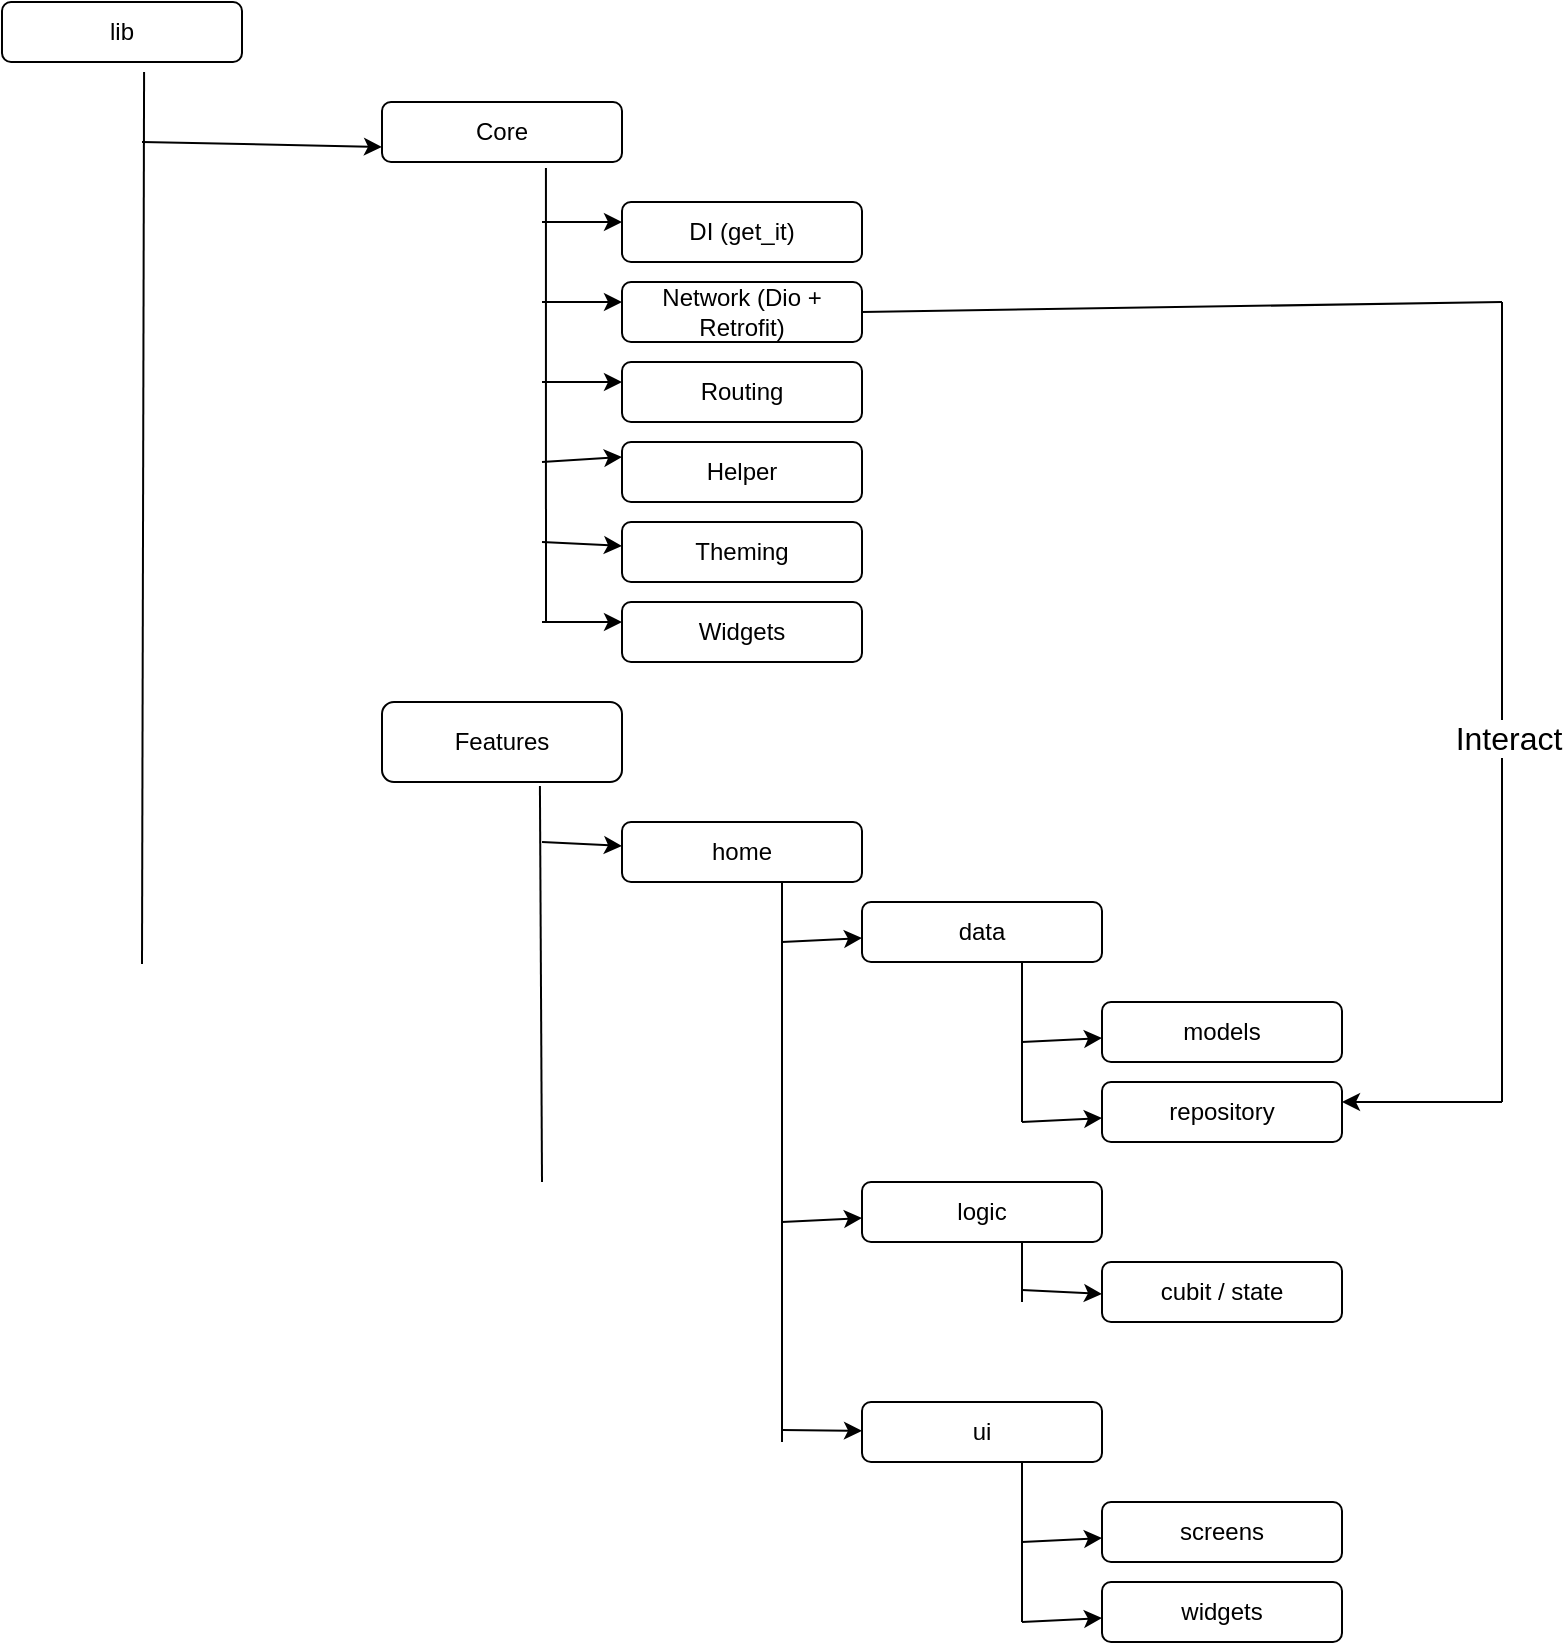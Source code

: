 <mxfile version="24.4.6" type="device">
  <diagram name="Page-1" id="dnMi0ilsJs6fgyi7Ds1i">
    <mxGraphModel dx="880" dy="426" grid="1" gridSize="10" guides="1" tooltips="1" connect="1" arrows="1" fold="1" page="1" pageScale="1" pageWidth="850" pageHeight="1100" math="0" shadow="0">
      <root>
        <mxCell id="0" />
        <mxCell id="1" parent="0" />
        <mxCell id="lQZzDZ84siuSdMDqbKgX-1" value="lib" style="rounded=1;whiteSpace=wrap;html=1;" vertex="1" parent="1">
          <mxGeometry x="10" y="50" width="120" height="30" as="geometry" />
        </mxCell>
        <mxCell id="lQZzDZ84siuSdMDqbKgX-2" value="" style="endArrow=none;html=1;rounded=0;entryX=0.592;entryY=1.167;entryDx=0;entryDy=0;entryPerimeter=0;" edge="1" parent="1" target="lQZzDZ84siuSdMDqbKgX-1">
          <mxGeometry width="50" height="50" relative="1" as="geometry">
            <mxPoint x="80" y="531" as="sourcePoint" />
            <mxPoint x="330" y="180" as="targetPoint" />
          </mxGeometry>
        </mxCell>
        <mxCell id="lQZzDZ84siuSdMDqbKgX-3" value="" style="endArrow=classic;html=1;rounded=0;entryX=0;entryY=0.75;entryDx=0;entryDy=0;" edge="1" parent="1" target="lQZzDZ84siuSdMDqbKgX-4">
          <mxGeometry width="50" height="50" relative="1" as="geometry">
            <mxPoint x="80" y="120" as="sourcePoint" />
            <mxPoint x="320" y="240" as="targetPoint" />
          </mxGeometry>
        </mxCell>
        <mxCell id="lQZzDZ84siuSdMDqbKgX-4" value="Core" style="rounded=1;whiteSpace=wrap;html=1;" vertex="1" parent="1">
          <mxGeometry x="200" y="100" width="120" height="30" as="geometry" />
        </mxCell>
        <mxCell id="lQZzDZ84siuSdMDqbKgX-5" value="DI (get_it)" style="rounded=1;whiteSpace=wrap;html=1;" vertex="1" parent="1">
          <mxGeometry x="320" y="150" width="120" height="30" as="geometry" />
        </mxCell>
        <mxCell id="lQZzDZ84siuSdMDqbKgX-6" value="Network (Dio + Retrofit)" style="rounded=1;whiteSpace=wrap;html=1;" vertex="1" parent="1">
          <mxGeometry x="320" y="190" width="120" height="30" as="geometry" />
        </mxCell>
        <mxCell id="lQZzDZ84siuSdMDqbKgX-7" value="Routing&lt;span style=&quot;color: rgba(0, 0, 0, 0); font-family: monospace; font-size: 0px; text-align: start; text-wrap-mode: nowrap;&quot;&gt;%3CmxGraphModel%3E%3Croot%3E%3CmxCell%20id%3D%220%22%2F%3E%3CmxCell%20id%3D%221%22%20parent%3D%220%22%2F%3E%3CmxCell%20id%3D%222%22%20value%3D%22Network%20(Dio%20%2B%20Retrofit)%22%20style%3D%22rounded%3D1%3BwhiteSpace%3Dwrap%3Bhtml%3D1%3B%22%20vertex%3D%221%22%20parent%3D%221%22%3E%3CmxGeometry%20x%3D%22400%22%20y%3D%22200%22%20width%3D%22120%22%20height%3D%2230%22%20as%3D%22geometry%22%2F%3E%3C%2FmxCell%3E%3C%2Froot%3E%3C%2FmxGraphModel%3E&lt;/span&gt;" style="rounded=1;whiteSpace=wrap;html=1;" vertex="1" parent="1">
          <mxGeometry x="320" y="230" width="120" height="30" as="geometry" />
        </mxCell>
        <mxCell id="lQZzDZ84siuSdMDqbKgX-8" value="Helper" style="rounded=1;whiteSpace=wrap;html=1;" vertex="1" parent="1">
          <mxGeometry x="320" y="270" width="120" height="30" as="geometry" />
        </mxCell>
        <mxCell id="lQZzDZ84siuSdMDqbKgX-9" value="Theming" style="rounded=1;whiteSpace=wrap;html=1;" vertex="1" parent="1">
          <mxGeometry x="320" y="310" width="120" height="30" as="geometry" />
        </mxCell>
        <mxCell id="lQZzDZ84siuSdMDqbKgX-10" value="Widgets" style="rounded=1;whiteSpace=wrap;html=1;" vertex="1" parent="1">
          <mxGeometry x="320" y="350" width="120" height="30" as="geometry" />
        </mxCell>
        <mxCell id="lQZzDZ84siuSdMDqbKgX-11" value="" style="endArrow=classic;html=1;rounded=0;" edge="1" parent="1">
          <mxGeometry width="50" height="50" relative="1" as="geometry">
            <mxPoint x="280" y="160" as="sourcePoint" />
            <mxPoint x="320" y="160" as="targetPoint" />
          </mxGeometry>
        </mxCell>
        <mxCell id="lQZzDZ84siuSdMDqbKgX-14" value="" style="endArrow=none;html=1;rounded=0;entryX=0.683;entryY=1.1;entryDx=0;entryDy=0;entryPerimeter=0;" edge="1" parent="1" target="lQZzDZ84siuSdMDqbKgX-4">
          <mxGeometry width="50" height="50" relative="1" as="geometry">
            <mxPoint x="282" y="360" as="sourcePoint" />
            <mxPoint x="280" y="140" as="targetPoint" />
          </mxGeometry>
        </mxCell>
        <mxCell id="lQZzDZ84siuSdMDqbKgX-15" value="" style="endArrow=classic;html=1;rounded=0;" edge="1" parent="1">
          <mxGeometry width="50" height="50" relative="1" as="geometry">
            <mxPoint x="280" y="200" as="sourcePoint" />
            <mxPoint x="320" y="200" as="targetPoint" />
          </mxGeometry>
        </mxCell>
        <mxCell id="lQZzDZ84siuSdMDqbKgX-16" value="" style="endArrow=classic;html=1;rounded=0;" edge="1" parent="1">
          <mxGeometry width="50" height="50" relative="1" as="geometry">
            <mxPoint x="280" y="240" as="sourcePoint" />
            <mxPoint x="320" y="240" as="targetPoint" />
          </mxGeometry>
        </mxCell>
        <mxCell id="lQZzDZ84siuSdMDqbKgX-17" value="" style="endArrow=classic;html=1;rounded=0;entryX=0;entryY=0.25;entryDx=0;entryDy=0;" edge="1" parent="1" target="lQZzDZ84siuSdMDqbKgX-8">
          <mxGeometry width="50" height="50" relative="1" as="geometry">
            <mxPoint x="280" y="280" as="sourcePoint" />
            <mxPoint x="820" y="200" as="targetPoint" />
          </mxGeometry>
        </mxCell>
        <mxCell id="lQZzDZ84siuSdMDqbKgX-18" value="" style="endArrow=classic;html=1;rounded=0;" edge="1" parent="1" target="lQZzDZ84siuSdMDqbKgX-9">
          <mxGeometry width="50" height="50" relative="1" as="geometry">
            <mxPoint x="280" y="320" as="sourcePoint" />
            <mxPoint x="830" y="210" as="targetPoint" />
          </mxGeometry>
        </mxCell>
        <mxCell id="lQZzDZ84siuSdMDqbKgX-19" value="" style="endArrow=classic;html=1;rounded=0;" edge="1" parent="1">
          <mxGeometry width="50" height="50" relative="1" as="geometry">
            <mxPoint x="280" y="360" as="sourcePoint" />
            <mxPoint x="320" y="360" as="targetPoint" />
          </mxGeometry>
        </mxCell>
        <mxCell id="lQZzDZ84siuSdMDqbKgX-20" value="" style="endArrow=classic;html=1;rounded=0;" edge="1" parent="1" target="lQZzDZ84siuSdMDqbKgX-29">
          <mxGeometry width="50" height="50" relative="1" as="geometry">
            <mxPoint x="400" y="520" as="sourcePoint" />
            <mxPoint x="850" y="230" as="targetPoint" />
          </mxGeometry>
        </mxCell>
        <mxCell id="lQZzDZ84siuSdMDqbKgX-21" value="" style="endArrow=classic;html=1;rounded=0;" edge="1" parent="1">
          <mxGeometry width="50" height="50" relative="1" as="geometry">
            <mxPoint x="520" y="694" as="sourcePoint" />
            <mxPoint x="560" y="696" as="targetPoint" />
          </mxGeometry>
        </mxCell>
        <mxCell id="lQZzDZ84siuSdMDqbKgX-23" value="" style="endArrow=classic;html=1;rounded=0;" edge="1" parent="1" target="lQZzDZ84siuSdMDqbKgX-35">
          <mxGeometry width="50" height="50" relative="1" as="geometry">
            <mxPoint x="520" y="570" as="sourcePoint" />
            <mxPoint x="880" y="260" as="targetPoint" />
          </mxGeometry>
        </mxCell>
        <mxCell id="lQZzDZ84siuSdMDqbKgX-25" value="Features" style="rounded=1;whiteSpace=wrap;html=1;" vertex="1" parent="1">
          <mxGeometry x="200" y="400" width="120" height="40" as="geometry" />
        </mxCell>
        <mxCell id="lQZzDZ84siuSdMDqbKgX-26" value="" style="endArrow=none;html=1;rounded=0;entryX=0.658;entryY=1.05;entryDx=0;entryDy=0;entryPerimeter=0;" edge="1" parent="1" target="lQZzDZ84siuSdMDqbKgX-25">
          <mxGeometry width="50" height="50" relative="1" as="geometry">
            <mxPoint x="280" y="640" as="sourcePoint" />
            <mxPoint x="470" y="420" as="targetPoint" />
          </mxGeometry>
        </mxCell>
        <mxCell id="lQZzDZ84siuSdMDqbKgX-28" value="home" style="rounded=1;whiteSpace=wrap;html=1;" vertex="1" parent="1">
          <mxGeometry x="320" y="460" width="120" height="30" as="geometry" />
        </mxCell>
        <mxCell id="lQZzDZ84siuSdMDqbKgX-29" value="data" style="rounded=1;whiteSpace=wrap;html=1;" vertex="1" parent="1">
          <mxGeometry x="440" y="500" width="120" height="30" as="geometry" />
        </mxCell>
        <mxCell id="lQZzDZ84siuSdMDqbKgX-30" value="logic" style="rounded=1;whiteSpace=wrap;html=1;" vertex="1" parent="1">
          <mxGeometry x="440" y="640" width="120" height="30" as="geometry" />
        </mxCell>
        <mxCell id="lQZzDZ84siuSdMDqbKgX-31" value="ui" style="rounded=1;whiteSpace=wrap;html=1;" vertex="1" parent="1">
          <mxGeometry x="440" y="750" width="120" height="30" as="geometry" />
        </mxCell>
        <mxCell id="lQZzDZ84siuSdMDqbKgX-33" value="" style="endArrow=none;html=1;rounded=0;entryX=0.658;entryY=1.05;entryDx=0;entryDy=0;entryPerimeter=0;" edge="1" parent="1">
          <mxGeometry width="50" height="50" relative="1" as="geometry">
            <mxPoint x="400" y="770" as="sourcePoint" />
            <mxPoint x="400" y="490" as="targetPoint" />
          </mxGeometry>
        </mxCell>
        <mxCell id="lQZzDZ84siuSdMDqbKgX-34" value="repository" style="rounded=1;whiteSpace=wrap;html=1;" vertex="1" parent="1">
          <mxGeometry x="560" y="590" width="120" height="30" as="geometry" />
        </mxCell>
        <mxCell id="lQZzDZ84siuSdMDqbKgX-35" value="models" style="rounded=1;whiteSpace=wrap;html=1;" vertex="1" parent="1">
          <mxGeometry x="560" y="550" width="120" height="30" as="geometry" />
        </mxCell>
        <mxCell id="lQZzDZ84siuSdMDqbKgX-37" value="" style="endArrow=none;html=1;rounded=0;entryX=0.658;entryY=1.05;entryDx=0;entryDy=0;entryPerimeter=0;" edge="1" parent="1">
          <mxGeometry width="50" height="50" relative="1" as="geometry">
            <mxPoint x="520" y="610" as="sourcePoint" />
            <mxPoint x="520" y="530" as="targetPoint" />
          </mxGeometry>
        </mxCell>
        <mxCell id="lQZzDZ84siuSdMDqbKgX-40" value="" style="endArrow=classic;html=1;rounded=0;" edge="1" parent="1" target="lQZzDZ84siuSdMDqbKgX-34">
          <mxGeometry width="50" height="50" relative="1" as="geometry">
            <mxPoint x="520" y="610" as="sourcePoint" />
            <mxPoint x="890" y="270" as="targetPoint" />
          </mxGeometry>
        </mxCell>
        <mxCell id="lQZzDZ84siuSdMDqbKgX-41" value="" style="endArrow=classic;html=1;rounded=0;" edge="1" parent="1" target="lQZzDZ84siuSdMDqbKgX-30">
          <mxGeometry width="50" height="50" relative="1" as="geometry">
            <mxPoint x="400" y="660" as="sourcePoint" />
            <mxPoint x="900" y="280" as="targetPoint" />
          </mxGeometry>
        </mxCell>
        <mxCell id="lQZzDZ84siuSdMDqbKgX-42" value="" style="endArrow=classic;html=1;rounded=0;" edge="1" parent="1" target="lQZzDZ84siuSdMDqbKgX-28">
          <mxGeometry width="50" height="50" relative="1" as="geometry">
            <mxPoint x="280" y="470" as="sourcePoint" />
            <mxPoint x="910" y="290" as="targetPoint" />
          </mxGeometry>
        </mxCell>
        <mxCell id="lQZzDZ84siuSdMDqbKgX-44" value="cubit / state" style="rounded=1;whiteSpace=wrap;html=1;" vertex="1" parent="1">
          <mxGeometry x="560" y="680" width="120" height="30" as="geometry" />
        </mxCell>
        <mxCell id="lQZzDZ84siuSdMDqbKgX-45" value="" style="endArrow=none;html=1;rounded=0;entryX=0.658;entryY=1.05;entryDx=0;entryDy=0;entryPerimeter=0;" edge="1" parent="1">
          <mxGeometry width="50" height="50" relative="1" as="geometry">
            <mxPoint x="520" y="700" as="sourcePoint" />
            <mxPoint x="520" y="670" as="targetPoint" />
            <Array as="points">
              <mxPoint x="520" y="700" />
              <mxPoint x="520" y="690" />
            </Array>
          </mxGeometry>
        </mxCell>
        <mxCell id="lQZzDZ84siuSdMDqbKgX-47" value="widgets" style="rounded=1;whiteSpace=wrap;html=1;" vertex="1" parent="1">
          <mxGeometry x="560" y="840" width="120" height="30" as="geometry" />
        </mxCell>
        <mxCell id="lQZzDZ84siuSdMDqbKgX-48" value="screens" style="rounded=1;whiteSpace=wrap;html=1;" vertex="1" parent="1">
          <mxGeometry x="560" y="800" width="120" height="30" as="geometry" />
        </mxCell>
        <mxCell id="lQZzDZ84siuSdMDqbKgX-49" value="" style="endArrow=classic;html=1;rounded=0;" edge="1" parent="1" target="lQZzDZ84siuSdMDqbKgX-31">
          <mxGeometry width="50" height="50" relative="1" as="geometry">
            <mxPoint x="400" y="764" as="sourcePoint" />
            <mxPoint x="490" y="836" as="targetPoint" />
          </mxGeometry>
        </mxCell>
        <mxCell id="lQZzDZ84siuSdMDqbKgX-50" value="" style="endArrow=classic;html=1;rounded=0;" edge="1" parent="1" target="lQZzDZ84siuSdMDqbKgX-47">
          <mxGeometry width="50" height="50" relative="1" as="geometry">
            <mxPoint x="520" y="860" as="sourcePoint" />
            <mxPoint x="1060" y="700" as="targetPoint" />
          </mxGeometry>
        </mxCell>
        <mxCell id="lQZzDZ84siuSdMDqbKgX-51" value="" style="endArrow=classic;html=1;rounded=0;" edge="1" parent="1" target="lQZzDZ84siuSdMDqbKgX-48">
          <mxGeometry width="50" height="50" relative="1" as="geometry">
            <mxPoint x="520" y="820" as="sourcePoint" />
            <mxPoint x="1020" y="620" as="targetPoint" />
          </mxGeometry>
        </mxCell>
        <mxCell id="lQZzDZ84siuSdMDqbKgX-52" value="" style="endArrow=none;html=1;rounded=0;entryX=0.658;entryY=1.05;entryDx=0;entryDy=0;entryPerimeter=0;" edge="1" parent="1">
          <mxGeometry width="50" height="50" relative="1" as="geometry">
            <mxPoint x="520" y="860" as="sourcePoint" />
            <mxPoint x="520" y="780" as="targetPoint" />
          </mxGeometry>
        </mxCell>
        <mxCell id="lQZzDZ84siuSdMDqbKgX-53" value="" style="endArrow=none;html=1;rounded=0;exitX=1;exitY=0.5;exitDx=0;exitDy=0;" edge="1" parent="1" source="lQZzDZ84siuSdMDqbKgX-6">
          <mxGeometry width="50" height="50" relative="1" as="geometry">
            <mxPoint x="500" y="380" as="sourcePoint" />
            <mxPoint x="760" y="200" as="targetPoint" />
          </mxGeometry>
        </mxCell>
        <mxCell id="lQZzDZ84siuSdMDqbKgX-54" value="" style="endArrow=none;html=1;rounded=0;" edge="1" parent="1">
          <mxGeometry width="50" height="50" relative="1" as="geometry">
            <mxPoint x="760" y="600" as="sourcePoint" />
            <mxPoint x="760" y="200" as="targetPoint" />
          </mxGeometry>
        </mxCell>
        <mxCell id="lQZzDZ84siuSdMDqbKgX-56" value="&lt;font size=&quot;3&quot;&gt;Interact&lt;/font&gt;" style="edgeLabel;html=1;align=center;verticalAlign=middle;resizable=0;points=[];" vertex="1" connectable="0" parent="lQZzDZ84siuSdMDqbKgX-54">
          <mxGeometry x="-0.09" y="-3" relative="1" as="geometry">
            <mxPoint as="offset" />
          </mxGeometry>
        </mxCell>
        <mxCell id="lQZzDZ84siuSdMDqbKgX-55" value="" style="endArrow=classic;html=1;rounded=0;" edge="1" parent="1">
          <mxGeometry width="50" height="50" relative="1" as="geometry">
            <mxPoint x="760" y="600" as="sourcePoint" />
            <mxPoint x="680" y="600" as="targetPoint" />
          </mxGeometry>
        </mxCell>
      </root>
    </mxGraphModel>
  </diagram>
</mxfile>
